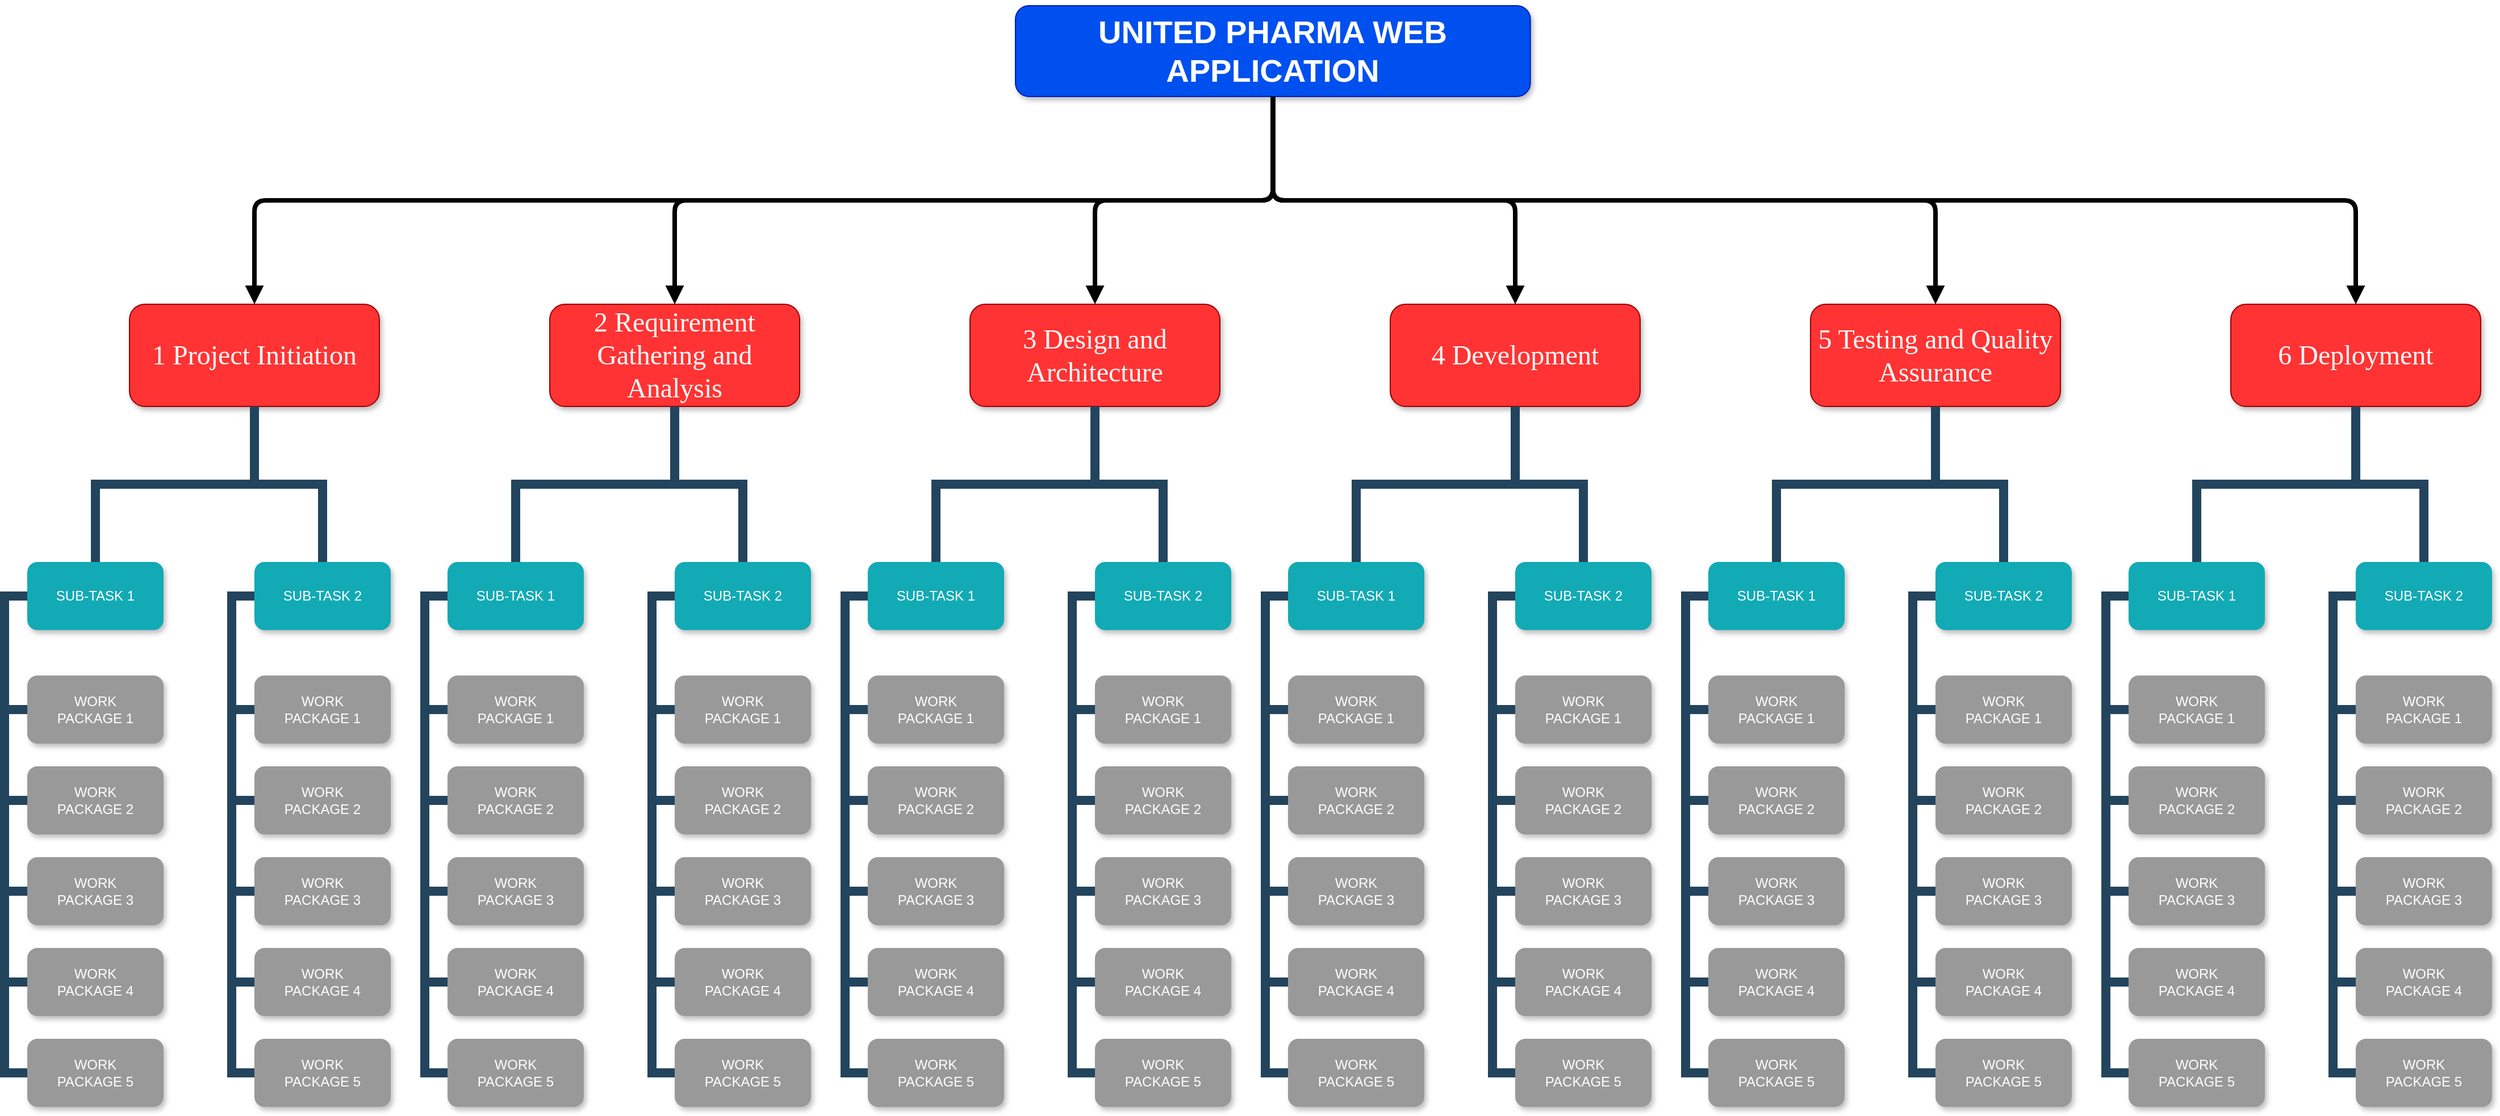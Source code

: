 <mxfile version="21.6.5" type="github">
  <diagram name="Page-1" id="A3ZwRgTipRTVaRwJ3TqT">
    <mxGraphModel dx="6704" dy="1912" grid="1" gridSize="10" guides="1" tooltips="1" connect="1" arrows="1" fold="1" page="1" pageScale="1" pageWidth="2336" pageHeight="1654" background="#ffffff" math="0" shadow="0">
      <root>
        <mxCell id="0" />
        <mxCell id="1" parent="0" />
        <mxCell id="yPEbqdjur7bi0oB6oJt5-6" value="UNITED PHARMA WEB APPLICATION" style="whiteSpace=wrap;rounded=1;shadow=1;fillColor=#0050ef;strokeColor=#001DBC;fontColor=#ffffff;fontStyle=1;fontSize=28;" vertex="1" parent="1">
          <mxGeometry x="-1350" y="10" width="453.33" height="80" as="geometry" />
        </mxCell>
        <mxCell id="yPEbqdjur7bi0oB6oJt5-7" value="1 Project Initiation" style="whiteSpace=wrap;rounded=1;shadow=1;fontStyle=0;fontSize=24;fillColor=#FF3333;strokeColor=#990000;fontColor=#FFFFFF;fontFamily=Verdana;" vertex="1" parent="1">
          <mxGeometry x="-2130" y="273.0" width="220" height="90" as="geometry" />
        </mxCell>
        <mxCell id="yPEbqdjur7bi0oB6oJt5-8" value="2 Requirement Gathering and Analysis" style="whiteSpace=wrap;rounded=1;shadow=1;fontStyle=0;fontSize=24;fillColor=#FF3333;strokeColor=#990000;fontColor=#FFFFFF;fontFamily=Verdana;" vertex="1" parent="1">
          <mxGeometry x="-1760" y="273.0" width="220" height="90" as="geometry" />
        </mxCell>
        <mxCell id="yPEbqdjur7bi0oB6oJt5-9" value="6 Deployment" style="whiteSpace=wrap;rounded=1;shadow=1;fontStyle=0;fontSize=24;fillColor=#FF3333;strokeColor=#990000;fontColor=#FFFFFF;fontFamily=Verdana;" vertex="1" parent="1">
          <mxGeometry x="-280" y="273.0" width="220" height="90" as="geometry" />
        </mxCell>
        <mxCell id="yPEbqdjur7bi0oB6oJt5-10" value="3 Design and Architecture" style="whiteSpace=wrap;rounded=1;shadow=1;fontStyle=0;fontSize=24;fillColor=#FF3333;strokeColor=#990000;fontColor=#FFFFFF;fontFamily=Verdana;" vertex="1" parent="1">
          <mxGeometry x="-1390" y="273.0" width="220" height="90" as="geometry" />
        </mxCell>
        <mxCell id="yPEbqdjur7bi0oB6oJt5-11" value="4 Development" style="whiteSpace=wrap;rounded=1;shadow=1;fontStyle=0;fontSize=24;fillColor=#FF3333;strokeColor=#990000;fontColor=#FFFFFF;fontFamily=Verdana;" vertex="1" parent="1">
          <mxGeometry x="-1020" y="273.0" width="220" height="90" as="geometry" />
        </mxCell>
        <mxCell id="yPEbqdjur7bi0oB6oJt5-12" value="5 Testing and Quality Assurance" style="whiteSpace=wrap;rounded=1;shadow=1;fontStyle=0;fontSize=24;fillColor=#FF3333;strokeColor=#990000;fontColor=#FFFFFF;fontFamily=Verdana;" vertex="1" parent="1">
          <mxGeometry x="-650" y="273.0" width="220" height="90" as="geometry" />
        </mxCell>
        <mxCell id="yPEbqdjur7bi0oB6oJt5-13" value="SUB-TASK 1" style="whiteSpace=wrap;rounded=1;fillColor=#12AAB5;strokeColor=none;shadow=1;fontColor=#FFFFFF;" vertex="1" parent="1">
          <mxGeometry x="-2220" y="500.0" width="120" height="60" as="geometry" />
        </mxCell>
        <mxCell id="yPEbqdjur7bi0oB6oJt5-14" value="SUB-TASK 2" style="whiteSpace=wrap;rounded=1;fillColor=#12AAB5;strokeColor=none;shadow=1;fontColor=#FFFFFF;" vertex="1" parent="1">
          <mxGeometry x="-2020" y="500.0" width="120" height="60" as="geometry" />
        </mxCell>
        <mxCell id="yPEbqdjur7bi0oB6oJt5-15" value="WORK&#xa;PACKAGE 1" style="whiteSpace=wrap;rounded=1;fillColor=#999999;strokeColor=none;shadow=1;fontColor=#FFFFFF;fontStyle=0" vertex="1" parent="1">
          <mxGeometry x="-2220" y="600" width="120" height="60" as="geometry" />
        </mxCell>
        <mxCell id="yPEbqdjur7bi0oB6oJt5-16" value="WORK&#xa;PACKAGE 2" style="whiteSpace=wrap;rounded=1;fillColor=#999999;strokeColor=none;shadow=1;fontColor=#FFFFFF;fontStyle=0" vertex="1" parent="1">
          <mxGeometry x="-2220" y="680" width="120" height="60" as="geometry" />
        </mxCell>
        <mxCell id="yPEbqdjur7bi0oB6oJt5-17" value="WORK&#xa;PACKAGE 3" style="whiteSpace=wrap;rounded=1;fillColor=#999999;strokeColor=none;shadow=1;fontColor=#FFFFFF;fontStyle=0" vertex="1" parent="1">
          <mxGeometry x="-2220" y="760" width="120" height="60" as="geometry" />
        </mxCell>
        <mxCell id="yPEbqdjur7bi0oB6oJt5-18" value="WORK&#xa;PACKAGE 4" style="whiteSpace=wrap;rounded=1;fillColor=#999999;strokeColor=none;shadow=1;fontColor=#FFFFFF;fontStyle=0" vertex="1" parent="1">
          <mxGeometry x="-2220" y="840" width="120" height="60" as="geometry" />
        </mxCell>
        <mxCell id="yPEbqdjur7bi0oB6oJt5-19" value="WORK&#xa;PACKAGE 5" style="whiteSpace=wrap;rounded=1;fillColor=#999999;strokeColor=none;shadow=1;fontColor=#FFFFFF;fontStyle=0" vertex="1" parent="1">
          <mxGeometry x="-2220.0" y="920" width="120" height="60" as="geometry" />
        </mxCell>
        <mxCell id="yPEbqdjur7bi0oB6oJt5-20" value="WORK&#xa;PACKAGE 1" style="whiteSpace=wrap;rounded=1;fillColor=#999999;strokeColor=none;shadow=1;fontColor=#FFFFFF;fontStyle=0" vertex="1" parent="1">
          <mxGeometry x="-2020.0" y="600" width="120" height="60" as="geometry" />
        </mxCell>
        <mxCell id="yPEbqdjur7bi0oB6oJt5-21" value="WORK&#xa;PACKAGE 2" style="whiteSpace=wrap;rounded=1;fillColor=#999999;strokeColor=none;shadow=1;fontColor=#FFFFFF;fontStyle=0" vertex="1" parent="1">
          <mxGeometry x="-2020" y="680" width="120" height="60" as="geometry" />
        </mxCell>
        <mxCell id="yPEbqdjur7bi0oB6oJt5-22" value="WORK&#xa;PACKAGE 3" style="whiteSpace=wrap;rounded=1;fillColor=#999999;strokeColor=none;shadow=1;fontColor=#FFFFFF;fontStyle=0" vertex="1" parent="1">
          <mxGeometry x="-2020" y="760" width="120" height="60" as="geometry" />
        </mxCell>
        <mxCell id="yPEbqdjur7bi0oB6oJt5-23" value="WORK&#xa;PACKAGE 4" style="whiteSpace=wrap;rounded=1;fillColor=#999999;strokeColor=none;shadow=1;fontColor=#FFFFFF;fontStyle=0" vertex="1" parent="1">
          <mxGeometry x="-2020" y="840" width="120" height="60" as="geometry" />
        </mxCell>
        <mxCell id="yPEbqdjur7bi0oB6oJt5-24" value="WORK&#xa;PACKAGE 5" style="whiteSpace=wrap;rounded=1;fillColor=#999999;strokeColor=none;shadow=1;fontColor=#FFFFFF;fontStyle=0" vertex="1" parent="1">
          <mxGeometry x="-2020" y="920" width="120" height="60" as="geometry" />
        </mxCell>
        <mxCell id="yPEbqdjur7bi0oB6oJt5-25" value="SUB-TASK 1" style="whiteSpace=wrap;rounded=1;fillColor=#12AAB5;strokeColor=none;shadow=1;fontColor=#FFFFFF;" vertex="1" parent="1">
          <mxGeometry x="-1850.0" y="500.0" width="120" height="60" as="geometry" />
        </mxCell>
        <mxCell id="yPEbqdjur7bi0oB6oJt5-26" value="SUB-TASK 2" style="whiteSpace=wrap;rounded=1;fillColor=#12AAB5;strokeColor=none;shadow=1;fontColor=#FFFFFF;" vertex="1" parent="1">
          <mxGeometry x="-1650.0" y="500.0" width="120" height="60" as="geometry" />
        </mxCell>
        <mxCell id="yPEbqdjur7bi0oB6oJt5-27" value="WORK&#xa;PACKAGE 1" style="whiteSpace=wrap;rounded=1;fillColor=#999999;strokeColor=none;shadow=1;fontColor=#FFFFFF;fontStyle=0" vertex="1" parent="1">
          <mxGeometry x="-1850.0" y="600" width="120" height="60" as="geometry" />
        </mxCell>
        <mxCell id="yPEbqdjur7bi0oB6oJt5-28" value="WORK&#xa;PACKAGE 2" style="whiteSpace=wrap;rounded=1;fillColor=#999999;strokeColor=none;shadow=1;fontColor=#FFFFFF;fontStyle=0" vertex="1" parent="1">
          <mxGeometry x="-1850" y="680" width="120" height="60" as="geometry" />
        </mxCell>
        <mxCell id="yPEbqdjur7bi0oB6oJt5-29" value="WORK&#xa;PACKAGE 3" style="whiteSpace=wrap;rounded=1;fillColor=#999999;strokeColor=none;shadow=1;fontColor=#FFFFFF;fontStyle=0" vertex="1" parent="1">
          <mxGeometry x="-1850.0" y="760" width="120" height="60" as="geometry" />
        </mxCell>
        <mxCell id="yPEbqdjur7bi0oB6oJt5-30" value="WORK&#xa;PACKAGE 4" style="whiteSpace=wrap;rounded=1;fillColor=#999999;strokeColor=none;shadow=1;fontColor=#FFFFFF;fontStyle=0" vertex="1" parent="1">
          <mxGeometry x="-1850" y="840" width="120" height="60" as="geometry" />
        </mxCell>
        <mxCell id="yPEbqdjur7bi0oB6oJt5-31" value="WORK&#xa;PACKAGE 5" style="whiteSpace=wrap;rounded=1;fillColor=#999999;strokeColor=none;shadow=1;fontColor=#FFFFFF;fontStyle=0" vertex="1" parent="1">
          <mxGeometry x="-1850" y="920" width="120" height="60" as="geometry" />
        </mxCell>
        <mxCell id="yPEbqdjur7bi0oB6oJt5-32" value="WORK&#xa;PACKAGE 1" style="whiteSpace=wrap;rounded=1;fillColor=#999999;strokeColor=none;shadow=1;fontColor=#FFFFFF;fontStyle=0" vertex="1" parent="1">
          <mxGeometry x="-1650.0" y="600" width="120" height="60" as="geometry" />
        </mxCell>
        <mxCell id="yPEbqdjur7bi0oB6oJt5-33" value="WORK&#xa;PACKAGE 2" style="whiteSpace=wrap;rounded=1;fillColor=#999999;strokeColor=none;shadow=1;fontColor=#FFFFFF;fontStyle=0" vertex="1" parent="1">
          <mxGeometry x="-1650.0" y="680" width="120" height="60" as="geometry" />
        </mxCell>
        <mxCell id="yPEbqdjur7bi0oB6oJt5-34" value="WORK&#xa;PACKAGE 3" style="whiteSpace=wrap;rounded=1;fillColor=#999999;strokeColor=none;shadow=1;fontColor=#FFFFFF;fontStyle=0" vertex="1" parent="1">
          <mxGeometry x="-1650.0" y="760" width="120" height="60" as="geometry" />
        </mxCell>
        <mxCell id="yPEbqdjur7bi0oB6oJt5-35" value="WORK&#xa;PACKAGE 4" style="whiteSpace=wrap;rounded=1;fillColor=#999999;strokeColor=none;shadow=1;fontColor=#FFFFFF;fontStyle=0" vertex="1" parent="1">
          <mxGeometry x="-1650.0" y="840" width="120" height="60" as="geometry" />
        </mxCell>
        <mxCell id="yPEbqdjur7bi0oB6oJt5-36" value="WORK&#xa;PACKAGE 5" style="whiteSpace=wrap;rounded=1;fillColor=#999999;strokeColor=none;shadow=1;fontColor=#FFFFFF;fontStyle=0" vertex="1" parent="1">
          <mxGeometry x="-1650.0" y="920" width="120" height="60" as="geometry" />
        </mxCell>
        <mxCell id="yPEbqdjur7bi0oB6oJt5-37" value="" style="edgeStyle=elbowEdgeStyle;elbow=vertical;rounded=0;fontColor=#000000;endArrow=none;endFill=0;strokeWidth=8;strokeColor=#23445D;" edge="1" parent="1" source="yPEbqdjur7bi0oB6oJt5-7" target="yPEbqdjur7bi0oB6oJt5-13">
          <mxGeometry width="100" height="100" relative="1" as="geometry">
            <mxPoint x="-2270" y="490" as="sourcePoint" />
            <mxPoint x="-2170" y="390" as="targetPoint" />
          </mxGeometry>
        </mxCell>
        <mxCell id="yPEbqdjur7bi0oB6oJt5-38" value="" style="edgeStyle=elbowEdgeStyle;elbow=vertical;rounded=0;fontColor=#000000;endArrow=none;endFill=0;strokeWidth=8;strokeColor=#23445D;" edge="1" parent="1" source="yPEbqdjur7bi0oB6oJt5-7" target="yPEbqdjur7bi0oB6oJt5-14">
          <mxGeometry width="100" height="100" relative="1" as="geometry">
            <mxPoint x="-1930" y="490" as="sourcePoint" />
            <mxPoint x="-1830" y="390" as="targetPoint" />
          </mxGeometry>
        </mxCell>
        <mxCell id="yPEbqdjur7bi0oB6oJt5-39" value="" style="edgeStyle=elbowEdgeStyle;elbow=horizontal;rounded=0;fontColor=#000000;endArrow=none;endFill=0;strokeWidth=8;strokeColor=#23445D;" edge="1" parent="1" source="yPEbqdjur7bi0oB6oJt5-13" target="yPEbqdjur7bi0oB6oJt5-15">
          <mxGeometry width="100" height="100" relative="1" as="geometry">
            <mxPoint x="-2280" y="680" as="sourcePoint" />
            <mxPoint x="-2180" y="580" as="targetPoint" />
            <Array as="points">
              <mxPoint x="-2240" y="580" />
            </Array>
          </mxGeometry>
        </mxCell>
        <mxCell id="yPEbqdjur7bi0oB6oJt5-40" value="" style="edgeStyle=elbowEdgeStyle;elbow=horizontal;rounded=0;fontColor=#000000;endArrow=none;endFill=0;strokeWidth=8;strokeColor=#23445D;" edge="1" parent="1" source="yPEbqdjur7bi0oB6oJt5-13" target="yPEbqdjur7bi0oB6oJt5-16">
          <mxGeometry width="100" height="100" relative="1" as="geometry">
            <mxPoint x="-2210" y="540" as="sourcePoint" />
            <mxPoint x="-2210" y="640" as="targetPoint" />
            <Array as="points">
              <mxPoint x="-2240" y="600" />
            </Array>
          </mxGeometry>
        </mxCell>
        <mxCell id="yPEbqdjur7bi0oB6oJt5-41" value="" style="edgeStyle=elbowEdgeStyle;elbow=horizontal;rounded=0;fontColor=#000000;endArrow=none;endFill=0;strokeWidth=8;strokeColor=#23445D;" edge="1" parent="1" source="yPEbqdjur7bi0oB6oJt5-13" target="yPEbqdjur7bi0oB6oJt5-19">
          <mxGeometry width="100" height="100" relative="1" as="geometry">
            <mxPoint x="-2210" y="540" as="sourcePoint" />
            <mxPoint x="-2210" y="640" as="targetPoint" />
            <Array as="points">
              <mxPoint x="-2240" y="740" />
            </Array>
          </mxGeometry>
        </mxCell>
        <mxCell id="yPEbqdjur7bi0oB6oJt5-42" value="" style="edgeStyle=elbowEdgeStyle;elbow=horizontal;rounded=0;fontColor=#000000;endArrow=none;endFill=0;strokeWidth=8;strokeColor=#23445D;" edge="1" parent="1" source="yPEbqdjur7bi0oB6oJt5-13" target="yPEbqdjur7bi0oB6oJt5-18">
          <mxGeometry width="100" height="100" relative="1" as="geometry">
            <mxPoint x="-2190" y="560" as="sourcePoint" />
            <mxPoint x="-2190" y="660" as="targetPoint" />
            <Array as="points">
              <mxPoint x="-2240" y="610" />
            </Array>
          </mxGeometry>
        </mxCell>
        <mxCell id="yPEbqdjur7bi0oB6oJt5-43" value="" style="edgeStyle=elbowEdgeStyle;elbow=horizontal;rounded=0;fontColor=#000000;endArrow=none;endFill=0;strokeWidth=8;strokeColor=#23445D;" edge="1" parent="1" source="yPEbqdjur7bi0oB6oJt5-13" target="yPEbqdjur7bi0oB6oJt5-17">
          <mxGeometry width="100" height="100" relative="1" as="geometry">
            <mxPoint x="-2180" y="570" as="sourcePoint" />
            <mxPoint x="-2180" y="670" as="targetPoint" />
            <Array as="points">
              <mxPoint x="-2240" y="630" />
            </Array>
          </mxGeometry>
        </mxCell>
        <mxCell id="yPEbqdjur7bi0oB6oJt5-44" value="" style="edgeStyle=elbowEdgeStyle;elbow=horizontal;rounded=0;fontColor=#000000;endArrow=none;endFill=0;strokeWidth=8;strokeColor=#23445D;" edge="1" parent="1" target="yPEbqdjur7bi0oB6oJt5-20">
          <mxGeometry width="100" height="100" relative="1" as="geometry">
            <mxPoint x="-2030" y="530.0" as="sourcePoint" />
            <mxPoint x="-2030" y="630.0" as="targetPoint" />
            <Array as="points">
              <mxPoint x="-2040" y="580" />
            </Array>
          </mxGeometry>
        </mxCell>
        <mxCell id="yPEbqdjur7bi0oB6oJt5-45" value="" style="edgeStyle=elbowEdgeStyle;elbow=horizontal;rounded=0;fontColor=#000000;endArrow=none;endFill=0;strokeWidth=8;strokeColor=#23445D;" edge="1" parent="1" source="yPEbqdjur7bi0oB6oJt5-14" target="yPEbqdjur7bi0oB6oJt5-21">
          <mxGeometry width="100" height="100" relative="1" as="geometry">
            <mxPoint x="-2030" y="530.0" as="sourcePoint" />
            <mxPoint x="-2030" y="710.0" as="targetPoint" />
            <Array as="points">
              <mxPoint x="-2040" y="620" />
            </Array>
          </mxGeometry>
        </mxCell>
        <mxCell id="yPEbqdjur7bi0oB6oJt5-46" value="" style="edgeStyle=elbowEdgeStyle;elbow=horizontal;rounded=0;fontColor=#000000;endArrow=none;endFill=0;strokeWidth=8;strokeColor=#23445D;" edge="1" parent="1" source="yPEbqdjur7bi0oB6oJt5-14" target="yPEbqdjur7bi0oB6oJt5-24">
          <mxGeometry width="100" height="100" relative="1" as="geometry">
            <mxPoint x="-2030" y="530.0" as="sourcePoint" />
            <mxPoint x="-2030.0" y="950.0" as="targetPoint" />
            <Array as="points">
              <mxPoint x="-2040" y="740" />
            </Array>
          </mxGeometry>
        </mxCell>
        <mxCell id="yPEbqdjur7bi0oB6oJt5-47" value="" style="edgeStyle=elbowEdgeStyle;elbow=horizontal;rounded=0;fontColor=#000000;endArrow=none;endFill=0;strokeWidth=8;strokeColor=#23445D;" edge="1" parent="1" source="yPEbqdjur7bi0oB6oJt5-14" target="yPEbqdjur7bi0oB6oJt5-23">
          <mxGeometry width="100" height="100" relative="1" as="geometry">
            <mxPoint x="-2030" y="530.0" as="sourcePoint" />
            <mxPoint x="-2030" y="870.0" as="targetPoint" />
            <Array as="points">
              <mxPoint x="-2040" y="700" />
            </Array>
          </mxGeometry>
        </mxCell>
        <mxCell id="yPEbqdjur7bi0oB6oJt5-48" value="" style="edgeStyle=elbowEdgeStyle;elbow=horizontal;rounded=0;fontColor=#000000;endArrow=none;endFill=0;strokeWidth=8;strokeColor=#23445D;" edge="1" parent="1" source="yPEbqdjur7bi0oB6oJt5-14" target="yPEbqdjur7bi0oB6oJt5-22">
          <mxGeometry width="100" height="100" relative="1" as="geometry">
            <mxPoint x="-2030" y="530.0" as="sourcePoint" />
            <mxPoint x="-2030" y="790.0" as="targetPoint" />
            <Array as="points">
              <mxPoint x="-2040" y="660" />
            </Array>
          </mxGeometry>
        </mxCell>
        <mxCell id="yPEbqdjur7bi0oB6oJt5-49" value="" style="edgeStyle=elbowEdgeStyle;elbow=vertical;rounded=0;fontColor=#000000;endArrow=none;endFill=0;strokeWidth=8;strokeColor=#23445D;" edge="1" parent="1" source="yPEbqdjur7bi0oB6oJt5-8" target="yPEbqdjur7bi0oB6oJt5-25">
          <mxGeometry width="100" height="100" relative="1" as="geometry">
            <mxPoint x="-2050" y="440.0" as="sourcePoint" />
            <mxPoint x="-2150" y="510" as="targetPoint" />
          </mxGeometry>
        </mxCell>
        <mxCell id="yPEbqdjur7bi0oB6oJt5-50" value="" style="edgeStyle=elbowEdgeStyle;elbow=vertical;rounded=0;fontColor=#000000;endArrow=none;endFill=0;strokeWidth=8;strokeColor=#23445D;" edge="1" parent="1" source="yPEbqdjur7bi0oB6oJt5-8" target="yPEbqdjur7bi0oB6oJt5-26">
          <mxGeometry width="100" height="100" relative="1" as="geometry">
            <mxPoint x="-2050" y="440.0" as="sourcePoint" />
            <mxPoint x="-1950" y="510" as="targetPoint" />
          </mxGeometry>
        </mxCell>
        <mxCell id="yPEbqdjur7bi0oB6oJt5-51" value="" style="edgeStyle=elbowEdgeStyle;elbow=horizontal;rounded=0;fontColor=#000000;endArrow=none;endFill=0;strokeWidth=8;strokeColor=#23445D;" edge="1" parent="1" source="yPEbqdjur7bi0oB6oJt5-25" target="yPEbqdjur7bi0oB6oJt5-27">
          <mxGeometry width="100" height="100" relative="1" as="geometry">
            <mxPoint x="-1870" y="530.0" as="sourcePoint" />
            <mxPoint x="-1860.0" y="630" as="targetPoint" />
            <Array as="points">
              <mxPoint x="-1870" y="580" />
            </Array>
          </mxGeometry>
        </mxCell>
        <mxCell id="yPEbqdjur7bi0oB6oJt5-52" value="" style="edgeStyle=elbowEdgeStyle;elbow=horizontal;rounded=0;fontColor=#000000;endArrow=none;endFill=0;strokeWidth=8;strokeColor=#23445D;" edge="1" parent="1" source="yPEbqdjur7bi0oB6oJt5-25" target="yPEbqdjur7bi0oB6oJt5-28">
          <mxGeometry width="100" height="100" relative="1" as="geometry">
            <mxPoint x="-1860" y="530" as="sourcePoint" />
            <mxPoint x="-1860.0" y="710" as="targetPoint" />
            <Array as="points">
              <mxPoint x="-1870" y="620" />
            </Array>
          </mxGeometry>
        </mxCell>
        <mxCell id="yPEbqdjur7bi0oB6oJt5-53" value="" style="edgeStyle=elbowEdgeStyle;elbow=horizontal;rounded=0;fontColor=#000000;endArrow=none;endFill=0;strokeWidth=8;strokeColor=#23445D;" edge="1" parent="1" source="yPEbqdjur7bi0oB6oJt5-25" target="yPEbqdjur7bi0oB6oJt5-31">
          <mxGeometry width="100" height="100" relative="1" as="geometry">
            <mxPoint x="-1860" y="530" as="sourcePoint" />
            <mxPoint x="-1860" y="950" as="targetPoint" />
            <Array as="points">
              <mxPoint x="-1870" y="750" />
            </Array>
          </mxGeometry>
        </mxCell>
        <mxCell id="yPEbqdjur7bi0oB6oJt5-54" value="" style="edgeStyle=elbowEdgeStyle;elbow=horizontal;rounded=0;fontColor=#000000;endArrow=none;endFill=0;strokeWidth=8;strokeColor=#23445D;" edge="1" parent="1" source="yPEbqdjur7bi0oB6oJt5-25" target="yPEbqdjur7bi0oB6oJt5-30">
          <mxGeometry width="100" height="100" relative="1" as="geometry">
            <mxPoint x="-1860" y="530" as="sourcePoint" />
            <mxPoint x="-1860" y="870" as="targetPoint" />
            <Array as="points">
              <mxPoint x="-1870" y="700" />
            </Array>
          </mxGeometry>
        </mxCell>
        <mxCell id="yPEbqdjur7bi0oB6oJt5-55" value="" style="edgeStyle=elbowEdgeStyle;elbow=horizontal;rounded=0;fontColor=#000000;endArrow=none;endFill=0;strokeWidth=8;strokeColor=#23445D;" edge="1" parent="1" source="yPEbqdjur7bi0oB6oJt5-25" target="yPEbqdjur7bi0oB6oJt5-29">
          <mxGeometry width="100" height="100" relative="1" as="geometry">
            <mxPoint x="-1860" y="530" as="sourcePoint" />
            <mxPoint x="-1860.0" y="790" as="targetPoint" />
            <Array as="points">
              <mxPoint x="-1870" y="670" />
            </Array>
          </mxGeometry>
        </mxCell>
        <mxCell id="yPEbqdjur7bi0oB6oJt5-56" value="" style="edgeStyle=elbowEdgeStyle;elbow=horizontal;rounded=0;fontColor=#000000;endArrow=none;endFill=0;strokeWidth=8;strokeColor=#23445D;" edge="1" parent="1" source="yPEbqdjur7bi0oB6oJt5-26" target="yPEbqdjur7bi0oB6oJt5-32">
          <mxGeometry width="100" height="100" relative="1" as="geometry">
            <mxPoint x="-1680" y="530.0" as="sourcePoint" />
            <mxPoint x="-1670.0" y="630" as="targetPoint" />
            <Array as="points">
              <mxPoint x="-1670" y="580" />
            </Array>
          </mxGeometry>
        </mxCell>
        <mxCell id="yPEbqdjur7bi0oB6oJt5-57" value="" style="edgeStyle=elbowEdgeStyle;elbow=horizontal;rounded=0;fontColor=#000000;endArrow=none;endFill=0;strokeWidth=8;strokeColor=#23445D;" edge="1" parent="1" source="yPEbqdjur7bi0oB6oJt5-26" target="yPEbqdjur7bi0oB6oJt5-33">
          <mxGeometry width="100" height="100" relative="1" as="geometry">
            <mxPoint x="-1670" y="530" as="sourcePoint" />
            <mxPoint x="-1670.0" y="710" as="targetPoint" />
            <Array as="points">
              <mxPoint x="-1670" y="620" />
            </Array>
          </mxGeometry>
        </mxCell>
        <mxCell id="yPEbqdjur7bi0oB6oJt5-58" value="" style="edgeStyle=elbowEdgeStyle;elbow=horizontal;rounded=0;fontColor=#000000;endArrow=none;endFill=0;strokeWidth=8;strokeColor=#23445D;" edge="1" parent="1" source="yPEbqdjur7bi0oB6oJt5-26" target="yPEbqdjur7bi0oB6oJt5-36">
          <mxGeometry width="100" height="100" relative="1" as="geometry">
            <mxPoint x="-1670" y="530" as="sourcePoint" />
            <mxPoint x="-1670" y="950" as="targetPoint" />
            <Array as="points">
              <mxPoint x="-1670" y="740" />
            </Array>
          </mxGeometry>
        </mxCell>
        <mxCell id="yPEbqdjur7bi0oB6oJt5-59" value="" style="edgeStyle=elbowEdgeStyle;elbow=horizontal;rounded=0;fontColor=#000000;endArrow=none;endFill=0;strokeWidth=8;strokeColor=#23445D;" edge="1" parent="1" source="yPEbqdjur7bi0oB6oJt5-26" target="yPEbqdjur7bi0oB6oJt5-35">
          <mxGeometry width="100" height="100" relative="1" as="geometry">
            <mxPoint x="-1670" y="530" as="sourcePoint" />
            <mxPoint x="-1670" y="870" as="targetPoint" />
            <Array as="points">
              <mxPoint x="-1670" y="700" />
            </Array>
          </mxGeometry>
        </mxCell>
        <mxCell id="yPEbqdjur7bi0oB6oJt5-60" value="" style="edgeStyle=elbowEdgeStyle;elbow=horizontal;rounded=0;fontColor=#000000;endArrow=none;endFill=0;strokeWidth=8;strokeColor=#23445D;" edge="1" parent="1" source="yPEbqdjur7bi0oB6oJt5-26" target="yPEbqdjur7bi0oB6oJt5-34">
          <mxGeometry width="100" height="100" relative="1" as="geometry">
            <mxPoint x="-1670" y="530" as="sourcePoint" />
            <mxPoint x="-1670.0" y="790" as="targetPoint" />
            <Array as="points">
              <mxPoint x="-1670" y="670" />
            </Array>
          </mxGeometry>
        </mxCell>
        <mxCell id="yPEbqdjur7bi0oB6oJt5-61" value="SUB-TASK 1" style="whiteSpace=wrap;rounded=1;fillColor=#12AAB5;strokeColor=none;shadow=1;fontColor=#FFFFFF;" vertex="1" parent="1">
          <mxGeometry x="-1480.0" y="500.0" width="120" height="60" as="geometry" />
        </mxCell>
        <mxCell id="yPEbqdjur7bi0oB6oJt5-62" value="SUB-TASK 2" style="whiteSpace=wrap;rounded=1;fillColor=#12AAB5;strokeColor=none;shadow=1;fontColor=#FFFFFF;" vertex="1" parent="1">
          <mxGeometry x="-1280.0" y="500.0" width="120" height="60" as="geometry" />
        </mxCell>
        <mxCell id="yPEbqdjur7bi0oB6oJt5-63" value="WORK&#xa;PACKAGE 1" style="whiteSpace=wrap;rounded=1;fillColor=#999999;strokeColor=none;shadow=1;fontColor=#FFFFFF;fontStyle=0" vertex="1" parent="1">
          <mxGeometry x="-1480.0" y="600" width="120" height="60" as="geometry" />
        </mxCell>
        <mxCell id="yPEbqdjur7bi0oB6oJt5-64" value="WORK&#xa;PACKAGE 2" style="whiteSpace=wrap;rounded=1;fillColor=#999999;strokeColor=none;shadow=1;fontColor=#FFFFFF;fontStyle=0" vertex="1" parent="1">
          <mxGeometry x="-1480" y="680" width="120" height="60" as="geometry" />
        </mxCell>
        <mxCell id="yPEbqdjur7bi0oB6oJt5-65" value="WORK&#xa;PACKAGE 3" style="whiteSpace=wrap;rounded=1;fillColor=#999999;strokeColor=none;shadow=1;fontColor=#FFFFFF;fontStyle=0" vertex="1" parent="1">
          <mxGeometry x="-1480.0" y="760" width="120" height="60" as="geometry" />
        </mxCell>
        <mxCell id="yPEbqdjur7bi0oB6oJt5-66" value="WORK&#xa;PACKAGE 4" style="whiteSpace=wrap;rounded=1;fillColor=#999999;strokeColor=none;shadow=1;fontColor=#FFFFFF;fontStyle=0" vertex="1" parent="1">
          <mxGeometry x="-1480" y="840" width="120" height="60" as="geometry" />
        </mxCell>
        <mxCell id="yPEbqdjur7bi0oB6oJt5-67" value="WORK&#xa;PACKAGE 5" style="whiteSpace=wrap;rounded=1;fillColor=#999999;strokeColor=none;shadow=1;fontColor=#FFFFFF;fontStyle=0" vertex="1" parent="1">
          <mxGeometry x="-1480" y="920" width="120" height="60" as="geometry" />
        </mxCell>
        <mxCell id="yPEbqdjur7bi0oB6oJt5-68" value="WORK&#xa;PACKAGE 1" style="whiteSpace=wrap;rounded=1;fillColor=#999999;strokeColor=none;shadow=1;fontColor=#FFFFFF;fontStyle=0" vertex="1" parent="1">
          <mxGeometry x="-1280.0" y="600" width="120" height="60" as="geometry" />
        </mxCell>
        <mxCell id="yPEbqdjur7bi0oB6oJt5-69" value="WORK&#xa;PACKAGE 2" style="whiteSpace=wrap;rounded=1;fillColor=#999999;strokeColor=none;shadow=1;fontColor=#FFFFFF;fontStyle=0" vertex="1" parent="1">
          <mxGeometry x="-1280.0" y="680" width="120" height="60" as="geometry" />
        </mxCell>
        <mxCell id="yPEbqdjur7bi0oB6oJt5-70" value="WORK&#xa;PACKAGE 3" style="whiteSpace=wrap;rounded=1;fillColor=#999999;strokeColor=none;shadow=1;fontColor=#FFFFFF;fontStyle=0" vertex="1" parent="1">
          <mxGeometry x="-1280.0" y="760" width="120" height="60" as="geometry" />
        </mxCell>
        <mxCell id="yPEbqdjur7bi0oB6oJt5-71" value="WORK&#xa;PACKAGE 4" style="whiteSpace=wrap;rounded=1;fillColor=#999999;strokeColor=none;shadow=1;fontColor=#FFFFFF;fontStyle=0" vertex="1" parent="1">
          <mxGeometry x="-1280.0" y="840" width="120" height="60" as="geometry" />
        </mxCell>
        <mxCell id="yPEbqdjur7bi0oB6oJt5-72" value="WORK&#xa;PACKAGE 5" style="whiteSpace=wrap;rounded=1;fillColor=#999999;strokeColor=none;shadow=1;fontColor=#FFFFFF;fontStyle=0" vertex="1" parent="1">
          <mxGeometry x="-1280.0" y="920" width="120" height="60" as="geometry" />
        </mxCell>
        <mxCell id="yPEbqdjur7bi0oB6oJt5-73" value="" style="edgeStyle=elbowEdgeStyle;elbow=horizontal;rounded=0;fontColor=#000000;endArrow=none;endFill=0;strokeWidth=8;strokeColor=#23445D;" edge="1" parent="1" source="yPEbqdjur7bi0oB6oJt5-61" target="yPEbqdjur7bi0oB6oJt5-63">
          <mxGeometry width="100" height="100" relative="1" as="geometry">
            <mxPoint x="-1500" y="530.0" as="sourcePoint" />
            <mxPoint x="-1490.0" y="630" as="targetPoint" />
            <Array as="points">
              <mxPoint x="-1500" y="580" />
            </Array>
          </mxGeometry>
        </mxCell>
        <mxCell id="yPEbqdjur7bi0oB6oJt5-74" value="" style="edgeStyle=elbowEdgeStyle;elbow=horizontal;rounded=0;fontColor=#000000;endArrow=none;endFill=0;strokeWidth=8;strokeColor=#23445D;" edge="1" parent="1" source="yPEbqdjur7bi0oB6oJt5-61" target="yPEbqdjur7bi0oB6oJt5-64">
          <mxGeometry width="100" height="100" relative="1" as="geometry">
            <mxPoint x="-1490" y="530" as="sourcePoint" />
            <mxPoint x="-1490.0" y="710" as="targetPoint" />
            <Array as="points">
              <mxPoint x="-1500" y="620" />
            </Array>
          </mxGeometry>
        </mxCell>
        <mxCell id="yPEbqdjur7bi0oB6oJt5-75" value="" style="edgeStyle=elbowEdgeStyle;elbow=horizontal;rounded=0;fontColor=#000000;endArrow=none;endFill=0;strokeWidth=8;strokeColor=#23445D;" edge="1" parent="1" source="yPEbqdjur7bi0oB6oJt5-61" target="yPEbqdjur7bi0oB6oJt5-67">
          <mxGeometry width="100" height="100" relative="1" as="geometry">
            <mxPoint x="-1490" y="530" as="sourcePoint" />
            <mxPoint x="-1490" y="950" as="targetPoint" />
            <Array as="points">
              <mxPoint x="-1500" y="750" />
            </Array>
          </mxGeometry>
        </mxCell>
        <mxCell id="yPEbqdjur7bi0oB6oJt5-76" value="" style="edgeStyle=elbowEdgeStyle;elbow=horizontal;rounded=0;fontColor=#000000;endArrow=none;endFill=0;strokeWidth=8;strokeColor=#23445D;" edge="1" parent="1" source="yPEbqdjur7bi0oB6oJt5-61" target="yPEbqdjur7bi0oB6oJt5-66">
          <mxGeometry width="100" height="100" relative="1" as="geometry">
            <mxPoint x="-1490" y="530" as="sourcePoint" />
            <mxPoint x="-1490" y="870" as="targetPoint" />
            <Array as="points">
              <mxPoint x="-1500" y="700" />
            </Array>
          </mxGeometry>
        </mxCell>
        <mxCell id="yPEbqdjur7bi0oB6oJt5-77" value="" style="edgeStyle=elbowEdgeStyle;elbow=horizontal;rounded=0;fontColor=#000000;endArrow=none;endFill=0;strokeWidth=8;strokeColor=#23445D;" edge="1" parent="1" source="yPEbqdjur7bi0oB6oJt5-61" target="yPEbqdjur7bi0oB6oJt5-65">
          <mxGeometry width="100" height="100" relative="1" as="geometry">
            <mxPoint x="-1490" y="530" as="sourcePoint" />
            <mxPoint x="-1490.0" y="790" as="targetPoint" />
            <Array as="points">
              <mxPoint x="-1500" y="670" />
            </Array>
          </mxGeometry>
        </mxCell>
        <mxCell id="yPEbqdjur7bi0oB6oJt5-78" value="" style="edgeStyle=elbowEdgeStyle;elbow=horizontal;rounded=0;fontColor=#000000;endArrow=none;endFill=0;strokeWidth=8;strokeColor=#23445D;" edge="1" parent="1" source="yPEbqdjur7bi0oB6oJt5-62" target="yPEbqdjur7bi0oB6oJt5-68">
          <mxGeometry width="100" height="100" relative="1" as="geometry">
            <mxPoint x="-1310" y="530.0" as="sourcePoint" />
            <mxPoint x="-1300.0" y="630" as="targetPoint" />
            <Array as="points">
              <mxPoint x="-1300" y="580" />
            </Array>
          </mxGeometry>
        </mxCell>
        <mxCell id="yPEbqdjur7bi0oB6oJt5-79" value="" style="edgeStyle=elbowEdgeStyle;elbow=horizontal;rounded=0;fontColor=#000000;endArrow=none;endFill=0;strokeWidth=8;strokeColor=#23445D;" edge="1" parent="1" source="yPEbqdjur7bi0oB6oJt5-62" target="yPEbqdjur7bi0oB6oJt5-69">
          <mxGeometry width="100" height="100" relative="1" as="geometry">
            <mxPoint x="-1300" y="530" as="sourcePoint" />
            <mxPoint x="-1300.0" y="710" as="targetPoint" />
            <Array as="points">
              <mxPoint x="-1300" y="620" />
            </Array>
          </mxGeometry>
        </mxCell>
        <mxCell id="yPEbqdjur7bi0oB6oJt5-80" value="" style="edgeStyle=elbowEdgeStyle;elbow=horizontal;rounded=0;fontColor=#000000;endArrow=none;endFill=0;strokeWidth=8;strokeColor=#23445D;" edge="1" parent="1" source="yPEbqdjur7bi0oB6oJt5-62" target="yPEbqdjur7bi0oB6oJt5-72">
          <mxGeometry width="100" height="100" relative="1" as="geometry">
            <mxPoint x="-1300" y="530" as="sourcePoint" />
            <mxPoint x="-1300" y="950" as="targetPoint" />
            <Array as="points">
              <mxPoint x="-1300" y="740" />
            </Array>
          </mxGeometry>
        </mxCell>
        <mxCell id="yPEbqdjur7bi0oB6oJt5-81" value="" style="edgeStyle=elbowEdgeStyle;elbow=horizontal;rounded=0;fontColor=#000000;endArrow=none;endFill=0;strokeWidth=8;strokeColor=#23445D;" edge="1" parent="1" source="yPEbqdjur7bi0oB6oJt5-62" target="yPEbqdjur7bi0oB6oJt5-71">
          <mxGeometry width="100" height="100" relative="1" as="geometry">
            <mxPoint x="-1300" y="530" as="sourcePoint" />
            <mxPoint x="-1300" y="870" as="targetPoint" />
            <Array as="points">
              <mxPoint x="-1300" y="700" />
            </Array>
          </mxGeometry>
        </mxCell>
        <mxCell id="yPEbqdjur7bi0oB6oJt5-82" value="" style="edgeStyle=elbowEdgeStyle;elbow=horizontal;rounded=0;fontColor=#000000;endArrow=none;endFill=0;strokeWidth=8;strokeColor=#23445D;" edge="1" parent="1" source="yPEbqdjur7bi0oB6oJt5-62" target="yPEbqdjur7bi0oB6oJt5-70">
          <mxGeometry width="100" height="100" relative="1" as="geometry">
            <mxPoint x="-1300" y="530" as="sourcePoint" />
            <mxPoint x="-1300.0" y="790" as="targetPoint" />
            <Array as="points">
              <mxPoint x="-1300" y="670" />
            </Array>
          </mxGeometry>
        </mxCell>
        <mxCell id="yPEbqdjur7bi0oB6oJt5-83" value="SUB-TASK 1" style="whiteSpace=wrap;rounded=1;fillColor=#12AAB5;strokeColor=none;shadow=1;fontColor=#FFFFFF;" vertex="1" parent="1">
          <mxGeometry x="-1110.0" y="500.0" width="120" height="60" as="geometry" />
        </mxCell>
        <mxCell id="yPEbqdjur7bi0oB6oJt5-84" value="SUB-TASK 2" style="whiteSpace=wrap;rounded=1;fillColor=#12AAB5;strokeColor=none;shadow=1;fontColor=#FFFFFF;" vertex="1" parent="1">
          <mxGeometry x="-910.0" y="500.0" width="120" height="60" as="geometry" />
        </mxCell>
        <mxCell id="yPEbqdjur7bi0oB6oJt5-85" value="WORK&#xa;PACKAGE 1" style="whiteSpace=wrap;rounded=1;fillColor=#999999;strokeColor=none;shadow=1;fontColor=#FFFFFF;fontStyle=0" vertex="1" parent="1">
          <mxGeometry x="-1110.0" y="600.0" width="120" height="60" as="geometry" />
        </mxCell>
        <mxCell id="yPEbqdjur7bi0oB6oJt5-86" value="WORK&#xa;PACKAGE 2" style="whiteSpace=wrap;rounded=1;fillColor=#999999;strokeColor=none;shadow=1;fontColor=#FFFFFF;fontStyle=0" vertex="1" parent="1">
          <mxGeometry x="-1110" y="680.0" width="120" height="60" as="geometry" />
        </mxCell>
        <mxCell id="yPEbqdjur7bi0oB6oJt5-87" value="WORK&#xa;PACKAGE 3" style="whiteSpace=wrap;rounded=1;fillColor=#999999;strokeColor=none;shadow=1;fontColor=#FFFFFF;fontStyle=0" vertex="1" parent="1">
          <mxGeometry x="-1110.0" y="760.0" width="120" height="60" as="geometry" />
        </mxCell>
        <mxCell id="yPEbqdjur7bi0oB6oJt5-88" value="WORK&#xa;PACKAGE 4" style="whiteSpace=wrap;rounded=1;fillColor=#999999;strokeColor=none;shadow=1;fontColor=#FFFFFF;fontStyle=0" vertex="1" parent="1">
          <mxGeometry x="-1110" y="840.0" width="120" height="60" as="geometry" />
        </mxCell>
        <mxCell id="yPEbqdjur7bi0oB6oJt5-89" value="WORK&#xa;PACKAGE 5" style="whiteSpace=wrap;rounded=1;fillColor=#999999;strokeColor=none;shadow=1;fontColor=#FFFFFF;fontStyle=0" vertex="1" parent="1">
          <mxGeometry x="-1110" y="920.0" width="120" height="60" as="geometry" />
        </mxCell>
        <mxCell id="yPEbqdjur7bi0oB6oJt5-90" value="WORK&#xa;PACKAGE 1" style="whiteSpace=wrap;rounded=1;fillColor=#999999;strokeColor=none;shadow=1;fontColor=#FFFFFF;fontStyle=0" vertex="1" parent="1">
          <mxGeometry x="-910.0" y="600.0" width="120" height="60" as="geometry" />
        </mxCell>
        <mxCell id="yPEbqdjur7bi0oB6oJt5-91" value="WORK&#xa;PACKAGE 2" style="whiteSpace=wrap;rounded=1;fillColor=#999999;strokeColor=none;shadow=1;fontColor=#FFFFFF;fontStyle=0" vertex="1" parent="1">
          <mxGeometry x="-910.0" y="680.0" width="120" height="60" as="geometry" />
        </mxCell>
        <mxCell id="yPEbqdjur7bi0oB6oJt5-92" value="WORK&#xa;PACKAGE 3" style="whiteSpace=wrap;rounded=1;fillColor=#999999;strokeColor=none;shadow=1;fontColor=#FFFFFF;fontStyle=0" vertex="1" parent="1">
          <mxGeometry x="-910.0" y="760.0" width="120" height="60" as="geometry" />
        </mxCell>
        <mxCell id="yPEbqdjur7bi0oB6oJt5-93" value="WORK&#xa;PACKAGE 4" style="whiteSpace=wrap;rounded=1;fillColor=#999999;strokeColor=none;shadow=1;fontColor=#FFFFFF;fontStyle=0" vertex="1" parent="1">
          <mxGeometry x="-910.0" y="840.0" width="120" height="60" as="geometry" />
        </mxCell>
        <mxCell id="yPEbqdjur7bi0oB6oJt5-94" value="WORK&#xa;PACKAGE 5" style="whiteSpace=wrap;rounded=1;fillColor=#999999;strokeColor=none;shadow=1;fontColor=#FFFFFF;fontStyle=0" vertex="1" parent="1">
          <mxGeometry x="-910.0" y="920.0" width="120" height="60" as="geometry" />
        </mxCell>
        <mxCell id="yPEbqdjur7bi0oB6oJt5-95" value="" style="edgeStyle=elbowEdgeStyle;elbow=horizontal;rounded=0;fontColor=#000000;endArrow=none;endFill=0;strokeWidth=8;strokeColor=#23445D;" edge="1" parent="1" source="yPEbqdjur7bi0oB6oJt5-83" target="yPEbqdjur7bi0oB6oJt5-85">
          <mxGeometry width="100" height="100" relative="1" as="geometry">
            <mxPoint x="-1130" y="530.0" as="sourcePoint" />
            <mxPoint x="-1120.0" y="630" as="targetPoint" />
            <Array as="points">
              <mxPoint x="-1130" y="580" />
            </Array>
          </mxGeometry>
        </mxCell>
        <mxCell id="yPEbqdjur7bi0oB6oJt5-96" value="" style="edgeStyle=elbowEdgeStyle;elbow=horizontal;rounded=0;fontColor=#000000;endArrow=none;endFill=0;strokeWidth=8;strokeColor=#23445D;" edge="1" parent="1" source="yPEbqdjur7bi0oB6oJt5-83" target="yPEbqdjur7bi0oB6oJt5-86">
          <mxGeometry width="100" height="100" relative="1" as="geometry">
            <mxPoint x="-1120" y="530" as="sourcePoint" />
            <mxPoint x="-1120.0" y="710" as="targetPoint" />
            <Array as="points">
              <mxPoint x="-1130" y="620" />
            </Array>
          </mxGeometry>
        </mxCell>
        <mxCell id="yPEbqdjur7bi0oB6oJt5-97" value="" style="edgeStyle=elbowEdgeStyle;elbow=horizontal;rounded=0;fontColor=#000000;endArrow=none;endFill=0;strokeWidth=8;strokeColor=#23445D;" edge="1" parent="1" source="yPEbqdjur7bi0oB6oJt5-83" target="yPEbqdjur7bi0oB6oJt5-89">
          <mxGeometry width="100" height="100" relative="1" as="geometry">
            <mxPoint x="-1120" y="530" as="sourcePoint" />
            <mxPoint x="-1120" y="950" as="targetPoint" />
            <Array as="points">
              <mxPoint x="-1130" y="750" />
            </Array>
          </mxGeometry>
        </mxCell>
        <mxCell id="yPEbqdjur7bi0oB6oJt5-98" value="" style="edgeStyle=elbowEdgeStyle;elbow=horizontal;rounded=0;fontColor=#000000;endArrow=none;endFill=0;strokeWidth=8;strokeColor=#23445D;" edge="1" parent="1" source="yPEbqdjur7bi0oB6oJt5-83" target="yPEbqdjur7bi0oB6oJt5-88">
          <mxGeometry width="100" height="100" relative="1" as="geometry">
            <mxPoint x="-1120" y="530" as="sourcePoint" />
            <mxPoint x="-1120" y="870" as="targetPoint" />
            <Array as="points">
              <mxPoint x="-1130" y="700" />
            </Array>
          </mxGeometry>
        </mxCell>
        <mxCell id="yPEbqdjur7bi0oB6oJt5-99" value="" style="edgeStyle=elbowEdgeStyle;elbow=horizontal;rounded=0;fontColor=#000000;endArrow=none;endFill=0;strokeWidth=8;strokeColor=#23445D;" edge="1" parent="1" source="yPEbqdjur7bi0oB6oJt5-83" target="yPEbqdjur7bi0oB6oJt5-87">
          <mxGeometry width="100" height="100" relative="1" as="geometry">
            <mxPoint x="-1120" y="530" as="sourcePoint" />
            <mxPoint x="-1120.0" y="790" as="targetPoint" />
            <Array as="points">
              <mxPoint x="-1130" y="670" />
            </Array>
          </mxGeometry>
        </mxCell>
        <mxCell id="yPEbqdjur7bi0oB6oJt5-100" value="" style="edgeStyle=elbowEdgeStyle;elbow=horizontal;rounded=0;fontColor=#000000;endArrow=none;endFill=0;strokeWidth=8;strokeColor=#23445D;" edge="1" parent="1" source="yPEbqdjur7bi0oB6oJt5-84" target="yPEbqdjur7bi0oB6oJt5-90">
          <mxGeometry width="100" height="100" relative="1" as="geometry">
            <mxPoint x="-940" y="530.0" as="sourcePoint" />
            <mxPoint x="-930.0" y="630" as="targetPoint" />
            <Array as="points">
              <mxPoint x="-930" y="580" />
            </Array>
          </mxGeometry>
        </mxCell>
        <mxCell id="yPEbqdjur7bi0oB6oJt5-101" value="" style="edgeStyle=elbowEdgeStyle;elbow=horizontal;rounded=0;fontColor=#000000;endArrow=none;endFill=0;strokeWidth=8;strokeColor=#23445D;" edge="1" parent="1" source="yPEbqdjur7bi0oB6oJt5-84" target="yPEbqdjur7bi0oB6oJt5-91">
          <mxGeometry width="100" height="100" relative="1" as="geometry">
            <mxPoint x="-930" y="530" as="sourcePoint" />
            <mxPoint x="-930.0" y="710" as="targetPoint" />
            <Array as="points">
              <mxPoint x="-930" y="620" />
            </Array>
          </mxGeometry>
        </mxCell>
        <mxCell id="yPEbqdjur7bi0oB6oJt5-102" value="" style="edgeStyle=elbowEdgeStyle;elbow=horizontal;rounded=0;fontColor=#000000;endArrow=none;endFill=0;strokeWidth=8;strokeColor=#23445D;" edge="1" parent="1" source="yPEbqdjur7bi0oB6oJt5-84" target="yPEbqdjur7bi0oB6oJt5-94">
          <mxGeometry width="100" height="100" relative="1" as="geometry">
            <mxPoint x="-930" y="530" as="sourcePoint" />
            <mxPoint x="-930" y="950" as="targetPoint" />
            <Array as="points">
              <mxPoint x="-930" y="740" />
            </Array>
          </mxGeometry>
        </mxCell>
        <mxCell id="yPEbqdjur7bi0oB6oJt5-103" value="" style="edgeStyle=elbowEdgeStyle;elbow=horizontal;rounded=0;fontColor=#000000;endArrow=none;endFill=0;strokeWidth=8;strokeColor=#23445D;" edge="1" parent="1" source="yPEbqdjur7bi0oB6oJt5-84" target="yPEbqdjur7bi0oB6oJt5-93">
          <mxGeometry width="100" height="100" relative="1" as="geometry">
            <mxPoint x="-930" y="530" as="sourcePoint" />
            <mxPoint x="-930" y="870" as="targetPoint" />
            <Array as="points">
              <mxPoint x="-930" y="700" />
            </Array>
          </mxGeometry>
        </mxCell>
        <mxCell id="yPEbqdjur7bi0oB6oJt5-104" value="" style="edgeStyle=elbowEdgeStyle;elbow=horizontal;rounded=0;fontColor=#000000;endArrow=none;endFill=0;strokeWidth=8;strokeColor=#23445D;" edge="1" parent="1" source="yPEbqdjur7bi0oB6oJt5-84" target="yPEbqdjur7bi0oB6oJt5-92">
          <mxGeometry width="100" height="100" relative="1" as="geometry">
            <mxPoint x="-930" y="530" as="sourcePoint" />
            <mxPoint x="-930.0" y="790" as="targetPoint" />
            <Array as="points">
              <mxPoint x="-930" y="670" />
            </Array>
          </mxGeometry>
        </mxCell>
        <mxCell id="yPEbqdjur7bi0oB6oJt5-105" value="SUB-TASK 1" style="whiteSpace=wrap;rounded=1;fillColor=#12AAB5;strokeColor=none;shadow=1;fontColor=#FFFFFF;" vertex="1" parent="1">
          <mxGeometry x="-740.0" y="500.0" width="120" height="60" as="geometry" />
        </mxCell>
        <mxCell id="yPEbqdjur7bi0oB6oJt5-106" value="SUB-TASK 2" style="whiteSpace=wrap;rounded=1;fillColor=#12AAB5;strokeColor=none;shadow=1;fontColor=#FFFFFF;" vertex="1" parent="1">
          <mxGeometry x="-540.0" y="500.0" width="120" height="60" as="geometry" />
        </mxCell>
        <mxCell id="yPEbqdjur7bi0oB6oJt5-107" value="WORK&#xa;PACKAGE 1" style="whiteSpace=wrap;rounded=1;fillColor=#999999;strokeColor=none;shadow=1;fontColor=#FFFFFF;fontStyle=0" vertex="1" parent="1">
          <mxGeometry x="-740.0" y="600" width="120" height="60" as="geometry" />
        </mxCell>
        <mxCell id="yPEbqdjur7bi0oB6oJt5-108" value="WORK&#xa;PACKAGE 2" style="whiteSpace=wrap;rounded=1;fillColor=#999999;strokeColor=none;shadow=1;fontColor=#FFFFFF;fontStyle=0" vertex="1" parent="1">
          <mxGeometry x="-740" y="680" width="120" height="60" as="geometry" />
        </mxCell>
        <mxCell id="yPEbqdjur7bi0oB6oJt5-109" value="WORK&#xa;PACKAGE 3" style="whiteSpace=wrap;rounded=1;fillColor=#999999;strokeColor=none;shadow=1;fontColor=#FFFFFF;fontStyle=0" vertex="1" parent="1">
          <mxGeometry x="-740.0" y="760" width="120" height="60" as="geometry" />
        </mxCell>
        <mxCell id="yPEbqdjur7bi0oB6oJt5-110" value="WORK&#xa;PACKAGE 4" style="whiteSpace=wrap;rounded=1;fillColor=#999999;strokeColor=none;shadow=1;fontColor=#FFFFFF;fontStyle=0" vertex="1" parent="1">
          <mxGeometry x="-740" y="840" width="120" height="60" as="geometry" />
        </mxCell>
        <mxCell id="yPEbqdjur7bi0oB6oJt5-111" value="WORK&#xa;PACKAGE 5" style="whiteSpace=wrap;rounded=1;fillColor=#999999;strokeColor=none;shadow=1;fontColor=#FFFFFF;fontStyle=0" vertex="1" parent="1">
          <mxGeometry x="-740" y="920" width="120" height="60" as="geometry" />
        </mxCell>
        <mxCell id="yPEbqdjur7bi0oB6oJt5-112" value="WORK&#xa;PACKAGE 1" style="whiteSpace=wrap;rounded=1;fillColor=#999999;strokeColor=none;shadow=1;fontColor=#FFFFFF;fontStyle=0" vertex="1" parent="1">
          <mxGeometry x="-540.0" y="600" width="120" height="60" as="geometry" />
        </mxCell>
        <mxCell id="yPEbqdjur7bi0oB6oJt5-113" value="WORK&#xa;PACKAGE 2" style="whiteSpace=wrap;rounded=1;fillColor=#999999;strokeColor=none;shadow=1;fontColor=#FFFFFF;fontStyle=0" vertex="1" parent="1">
          <mxGeometry x="-540.0" y="680" width="120" height="60" as="geometry" />
        </mxCell>
        <mxCell id="yPEbqdjur7bi0oB6oJt5-114" value="WORK&#xa;PACKAGE 3" style="whiteSpace=wrap;rounded=1;fillColor=#999999;strokeColor=none;shadow=1;fontColor=#FFFFFF;fontStyle=0" vertex="1" parent="1">
          <mxGeometry x="-540.0" y="760" width="120" height="60" as="geometry" />
        </mxCell>
        <mxCell id="yPEbqdjur7bi0oB6oJt5-115" value="WORK&#xa;PACKAGE 4" style="whiteSpace=wrap;rounded=1;fillColor=#999999;strokeColor=none;shadow=1;fontColor=#FFFFFF;fontStyle=0" vertex="1" parent="1">
          <mxGeometry x="-540.0" y="840" width="120" height="60" as="geometry" />
        </mxCell>
        <mxCell id="yPEbqdjur7bi0oB6oJt5-116" value="WORK&#xa;PACKAGE 5" style="whiteSpace=wrap;rounded=1;fillColor=#999999;strokeColor=none;shadow=1;fontColor=#FFFFFF;fontStyle=0" vertex="1" parent="1">
          <mxGeometry x="-540.0" y="920" width="120" height="60" as="geometry" />
        </mxCell>
        <mxCell id="yPEbqdjur7bi0oB6oJt5-117" value="" style="edgeStyle=elbowEdgeStyle;elbow=horizontal;rounded=0;fontColor=#000000;endArrow=none;endFill=0;strokeWidth=8;strokeColor=#23445D;" edge="1" parent="1" source="yPEbqdjur7bi0oB6oJt5-105" target="yPEbqdjur7bi0oB6oJt5-107">
          <mxGeometry width="100" height="100" relative="1" as="geometry">
            <mxPoint x="-760" y="530.0" as="sourcePoint" />
            <mxPoint x="-750.0" y="630.0" as="targetPoint" />
            <Array as="points">
              <mxPoint x="-760" y="580.0" />
            </Array>
          </mxGeometry>
        </mxCell>
        <mxCell id="yPEbqdjur7bi0oB6oJt5-118" value="" style="edgeStyle=elbowEdgeStyle;elbow=horizontal;rounded=0;fontColor=#000000;endArrow=none;endFill=0;strokeWidth=8;strokeColor=#23445D;" edge="1" parent="1" source="yPEbqdjur7bi0oB6oJt5-105" target="yPEbqdjur7bi0oB6oJt5-108">
          <mxGeometry width="100" height="100" relative="1" as="geometry">
            <mxPoint x="-750" y="530.0" as="sourcePoint" />
            <mxPoint x="-750.0" y="710.0" as="targetPoint" />
            <Array as="points">
              <mxPoint x="-760" y="620.0" />
            </Array>
          </mxGeometry>
        </mxCell>
        <mxCell id="yPEbqdjur7bi0oB6oJt5-119" value="" style="edgeStyle=elbowEdgeStyle;elbow=horizontal;rounded=0;fontColor=#000000;endArrow=none;endFill=0;strokeWidth=8;strokeColor=#23445D;" edge="1" parent="1" source="yPEbqdjur7bi0oB6oJt5-105" target="yPEbqdjur7bi0oB6oJt5-111">
          <mxGeometry width="100" height="100" relative="1" as="geometry">
            <mxPoint x="-750" y="530.0" as="sourcePoint" />
            <mxPoint x="-750" y="950.0" as="targetPoint" />
            <Array as="points">
              <mxPoint x="-760" y="750.0" />
            </Array>
          </mxGeometry>
        </mxCell>
        <mxCell id="yPEbqdjur7bi0oB6oJt5-120" value="" style="edgeStyle=elbowEdgeStyle;elbow=horizontal;rounded=0;fontColor=#000000;endArrow=none;endFill=0;strokeWidth=8;strokeColor=#23445D;" edge="1" parent="1" source="yPEbqdjur7bi0oB6oJt5-105" target="yPEbqdjur7bi0oB6oJt5-110">
          <mxGeometry width="100" height="100" relative="1" as="geometry">
            <mxPoint x="-750" y="530.0" as="sourcePoint" />
            <mxPoint x="-750" y="870.0" as="targetPoint" />
            <Array as="points">
              <mxPoint x="-760" y="700.0" />
            </Array>
          </mxGeometry>
        </mxCell>
        <mxCell id="yPEbqdjur7bi0oB6oJt5-121" value="" style="edgeStyle=elbowEdgeStyle;elbow=horizontal;rounded=0;fontColor=#000000;endArrow=none;endFill=0;strokeWidth=8;strokeColor=#23445D;" edge="1" parent="1" source="yPEbqdjur7bi0oB6oJt5-105" target="yPEbqdjur7bi0oB6oJt5-109">
          <mxGeometry width="100" height="100" relative="1" as="geometry">
            <mxPoint x="-750" y="530.0" as="sourcePoint" />
            <mxPoint x="-750.0" y="790.0" as="targetPoint" />
            <Array as="points">
              <mxPoint x="-760" y="670.0" />
            </Array>
          </mxGeometry>
        </mxCell>
        <mxCell id="yPEbqdjur7bi0oB6oJt5-122" value="" style="edgeStyle=elbowEdgeStyle;elbow=horizontal;rounded=0;fontColor=#000000;endArrow=none;endFill=0;strokeWidth=8;strokeColor=#23445D;" edge="1" parent="1" source="yPEbqdjur7bi0oB6oJt5-106" target="yPEbqdjur7bi0oB6oJt5-112">
          <mxGeometry width="100" height="100" relative="1" as="geometry">
            <mxPoint x="-570" y="530.0" as="sourcePoint" />
            <mxPoint x="-560.0" y="630.0" as="targetPoint" />
            <Array as="points">
              <mxPoint x="-560" y="580.0" />
            </Array>
          </mxGeometry>
        </mxCell>
        <mxCell id="yPEbqdjur7bi0oB6oJt5-123" value="" style="edgeStyle=elbowEdgeStyle;elbow=horizontal;rounded=0;fontColor=#000000;endArrow=none;endFill=0;strokeWidth=8;strokeColor=#23445D;" edge="1" parent="1" source="yPEbqdjur7bi0oB6oJt5-106" target="yPEbqdjur7bi0oB6oJt5-113">
          <mxGeometry width="100" height="100" relative="1" as="geometry">
            <mxPoint x="-560" y="530.0" as="sourcePoint" />
            <mxPoint x="-560.0" y="710.0" as="targetPoint" />
            <Array as="points">
              <mxPoint x="-560" y="620.0" />
            </Array>
          </mxGeometry>
        </mxCell>
        <mxCell id="yPEbqdjur7bi0oB6oJt5-124" value="" style="edgeStyle=elbowEdgeStyle;elbow=horizontal;rounded=0;fontColor=#000000;endArrow=none;endFill=0;strokeWidth=8;strokeColor=#23445D;" edge="1" parent="1" source="yPEbqdjur7bi0oB6oJt5-106" target="yPEbqdjur7bi0oB6oJt5-116">
          <mxGeometry width="100" height="100" relative="1" as="geometry">
            <mxPoint x="-560" y="530.0" as="sourcePoint" />
            <mxPoint x="-560" y="950.0" as="targetPoint" />
            <Array as="points">
              <mxPoint x="-560" y="740.0" />
            </Array>
          </mxGeometry>
        </mxCell>
        <mxCell id="yPEbqdjur7bi0oB6oJt5-125" value="" style="edgeStyle=elbowEdgeStyle;elbow=horizontal;rounded=0;fontColor=#000000;endArrow=none;endFill=0;strokeWidth=8;strokeColor=#23445D;" edge="1" parent="1" source="yPEbqdjur7bi0oB6oJt5-106" target="yPEbqdjur7bi0oB6oJt5-115">
          <mxGeometry width="100" height="100" relative="1" as="geometry">
            <mxPoint x="-560" y="530.0" as="sourcePoint" />
            <mxPoint x="-560" y="870.0" as="targetPoint" />
            <Array as="points">
              <mxPoint x="-560" y="700.0" />
            </Array>
          </mxGeometry>
        </mxCell>
        <mxCell id="yPEbqdjur7bi0oB6oJt5-126" value="" style="edgeStyle=elbowEdgeStyle;elbow=horizontal;rounded=0;fontColor=#000000;endArrow=none;endFill=0;strokeWidth=8;strokeColor=#23445D;" edge="1" parent="1" source="yPEbqdjur7bi0oB6oJt5-106" target="yPEbqdjur7bi0oB6oJt5-114">
          <mxGeometry width="100" height="100" relative="1" as="geometry">
            <mxPoint x="-560" y="530.0" as="sourcePoint" />
            <mxPoint x="-560.0" y="790.0" as="targetPoint" />
            <Array as="points">
              <mxPoint x="-560" y="670.0" />
            </Array>
          </mxGeometry>
        </mxCell>
        <mxCell id="yPEbqdjur7bi0oB6oJt5-127" value="SUB-TASK 1" style="whiteSpace=wrap;rounded=1;fillColor=#12AAB5;strokeColor=none;shadow=1;fontColor=#FFFFFF;" vertex="1" parent="1">
          <mxGeometry x="-370.0" y="500.0" width="120" height="60" as="geometry" />
        </mxCell>
        <mxCell id="yPEbqdjur7bi0oB6oJt5-128" value="SUB-TASK 2" style="whiteSpace=wrap;rounded=1;fillColor=#12AAB5;strokeColor=none;shadow=1;fontColor=#FFFFFF;" vertex="1" parent="1">
          <mxGeometry x="-170" y="500.0" width="120" height="60" as="geometry" />
        </mxCell>
        <mxCell id="yPEbqdjur7bi0oB6oJt5-129" value="WORK&#xa;PACKAGE 1" style="whiteSpace=wrap;rounded=1;fillColor=#999999;strokeColor=none;shadow=1;fontColor=#FFFFFF;fontStyle=0" vertex="1" parent="1">
          <mxGeometry x="-370.0" y="600.0" width="120" height="60" as="geometry" />
        </mxCell>
        <mxCell id="yPEbqdjur7bi0oB6oJt5-130" value="WORK&#xa;PACKAGE 2" style="whiteSpace=wrap;rounded=1;fillColor=#999999;strokeColor=none;shadow=1;fontColor=#FFFFFF;fontStyle=0" vertex="1" parent="1">
          <mxGeometry x="-370" y="680.0" width="120" height="60" as="geometry" />
        </mxCell>
        <mxCell id="yPEbqdjur7bi0oB6oJt5-131" value="WORK&#xa;PACKAGE 3" style="whiteSpace=wrap;rounded=1;fillColor=#999999;strokeColor=none;shadow=1;fontColor=#FFFFFF;fontStyle=0" vertex="1" parent="1">
          <mxGeometry x="-370.0" y="760.0" width="120" height="60" as="geometry" />
        </mxCell>
        <mxCell id="yPEbqdjur7bi0oB6oJt5-132" value="WORK&#xa;PACKAGE 4" style="whiteSpace=wrap;rounded=1;fillColor=#999999;strokeColor=none;shadow=1;fontColor=#FFFFFF;fontStyle=0" vertex="1" parent="1">
          <mxGeometry x="-370" y="840.0" width="120" height="60" as="geometry" />
        </mxCell>
        <mxCell id="yPEbqdjur7bi0oB6oJt5-133" value="WORK&#xa;PACKAGE 5" style="whiteSpace=wrap;rounded=1;fillColor=#999999;strokeColor=none;shadow=1;fontColor=#FFFFFF;fontStyle=0" vertex="1" parent="1">
          <mxGeometry x="-370" y="920.0" width="120" height="60" as="geometry" />
        </mxCell>
        <mxCell id="yPEbqdjur7bi0oB6oJt5-134" value="WORK&#xa;PACKAGE 1" style="whiteSpace=wrap;rounded=1;fillColor=#999999;strokeColor=none;shadow=1;fontColor=#FFFFFF;fontStyle=0" vertex="1" parent="1">
          <mxGeometry x="-170.0" y="600.0" width="120" height="60" as="geometry" />
        </mxCell>
        <mxCell id="yPEbqdjur7bi0oB6oJt5-135" value="WORK&#xa;PACKAGE 2" style="whiteSpace=wrap;rounded=1;fillColor=#999999;strokeColor=none;shadow=1;fontColor=#FFFFFF;fontStyle=0" vertex="1" parent="1">
          <mxGeometry x="-170.0" y="680.0" width="120" height="60" as="geometry" />
        </mxCell>
        <mxCell id="yPEbqdjur7bi0oB6oJt5-136" value="WORK&#xa;PACKAGE 3" style="whiteSpace=wrap;rounded=1;fillColor=#999999;strokeColor=none;shadow=1;fontColor=#FFFFFF;fontStyle=0" vertex="1" parent="1">
          <mxGeometry x="-170.0" y="760.0" width="120" height="60" as="geometry" />
        </mxCell>
        <mxCell id="yPEbqdjur7bi0oB6oJt5-137" value="WORK&#xa;PACKAGE 4" style="whiteSpace=wrap;rounded=1;fillColor=#999999;strokeColor=none;shadow=1;fontColor=#FFFFFF;fontStyle=0" vertex="1" parent="1">
          <mxGeometry x="-170.0" y="840.0" width="120" height="60" as="geometry" />
        </mxCell>
        <mxCell id="yPEbqdjur7bi0oB6oJt5-138" value="WORK&#xa;PACKAGE 5" style="whiteSpace=wrap;rounded=1;fillColor=#999999;strokeColor=none;shadow=1;fontColor=#FFFFFF;fontStyle=0" vertex="1" parent="1">
          <mxGeometry x="-170" y="920.0" width="120" height="60" as="geometry" />
        </mxCell>
        <mxCell id="yPEbqdjur7bi0oB6oJt5-139" value="" style="edgeStyle=elbowEdgeStyle;elbow=horizontal;rounded=0;fontColor=#000000;endArrow=none;endFill=0;strokeWidth=8;strokeColor=#23445D;" edge="1" parent="1" source="yPEbqdjur7bi0oB6oJt5-127" target="yPEbqdjur7bi0oB6oJt5-129">
          <mxGeometry width="100" height="100" relative="1" as="geometry">
            <mxPoint x="-390" y="530" as="sourcePoint" />
            <mxPoint x="-380.0" y="630.0" as="targetPoint" />
            <Array as="points">
              <mxPoint x="-390" y="580.0" />
            </Array>
          </mxGeometry>
        </mxCell>
        <mxCell id="yPEbqdjur7bi0oB6oJt5-140" value="" style="edgeStyle=elbowEdgeStyle;elbow=horizontal;rounded=0;fontColor=#000000;endArrow=none;endFill=0;strokeWidth=8;strokeColor=#23445D;" edge="1" parent="1" source="yPEbqdjur7bi0oB6oJt5-127" target="yPEbqdjur7bi0oB6oJt5-130">
          <mxGeometry width="100" height="100" relative="1" as="geometry">
            <mxPoint x="-380" y="530.0" as="sourcePoint" />
            <mxPoint x="-380.0" y="710.0" as="targetPoint" />
            <Array as="points">
              <mxPoint x="-390" y="620.0" />
            </Array>
          </mxGeometry>
        </mxCell>
        <mxCell id="yPEbqdjur7bi0oB6oJt5-141" value="" style="edgeStyle=elbowEdgeStyle;elbow=horizontal;rounded=0;fontColor=#000000;endArrow=none;endFill=0;strokeWidth=8;strokeColor=#23445D;" edge="1" parent="1" source="yPEbqdjur7bi0oB6oJt5-127" target="yPEbqdjur7bi0oB6oJt5-133">
          <mxGeometry width="100" height="100" relative="1" as="geometry">
            <mxPoint x="-380" y="530.0" as="sourcePoint" />
            <mxPoint x="-380" y="950.0" as="targetPoint" />
            <Array as="points">
              <mxPoint x="-390" y="750.0" />
            </Array>
          </mxGeometry>
        </mxCell>
        <mxCell id="yPEbqdjur7bi0oB6oJt5-142" value="" style="edgeStyle=elbowEdgeStyle;elbow=horizontal;rounded=0;fontColor=#000000;endArrow=none;endFill=0;strokeWidth=8;strokeColor=#23445D;" edge="1" parent="1" source="yPEbqdjur7bi0oB6oJt5-127" target="yPEbqdjur7bi0oB6oJt5-132">
          <mxGeometry width="100" height="100" relative="1" as="geometry">
            <mxPoint x="-380" y="530.0" as="sourcePoint" />
            <mxPoint x="-380" y="870.0" as="targetPoint" />
            <Array as="points">
              <mxPoint x="-390" y="700.0" />
            </Array>
          </mxGeometry>
        </mxCell>
        <mxCell id="yPEbqdjur7bi0oB6oJt5-143" value="" style="edgeStyle=elbowEdgeStyle;elbow=horizontal;rounded=0;fontColor=#000000;endArrow=none;endFill=0;strokeWidth=8;strokeColor=#23445D;" edge="1" parent="1" source="yPEbqdjur7bi0oB6oJt5-127" target="yPEbqdjur7bi0oB6oJt5-131">
          <mxGeometry width="100" height="100" relative="1" as="geometry">
            <mxPoint x="-380" y="530.0" as="sourcePoint" />
            <mxPoint x="-380.0" y="790.0" as="targetPoint" />
            <Array as="points">
              <mxPoint x="-390" y="670.0" />
            </Array>
          </mxGeometry>
        </mxCell>
        <mxCell id="yPEbqdjur7bi0oB6oJt5-144" value="" style="edgeStyle=elbowEdgeStyle;elbow=horizontal;rounded=0;fontColor=#000000;endArrow=none;endFill=0;strokeWidth=8;strokeColor=#23445D;" edge="1" parent="1" source="yPEbqdjur7bi0oB6oJt5-128" target="yPEbqdjur7bi0oB6oJt5-134">
          <mxGeometry width="100" height="100" relative="1" as="geometry">
            <mxPoint x="-200" y="530" as="sourcePoint" />
            <mxPoint x="-190.0" y="630.0" as="targetPoint" />
            <Array as="points">
              <mxPoint x="-190" y="580.0" />
            </Array>
          </mxGeometry>
        </mxCell>
        <mxCell id="yPEbqdjur7bi0oB6oJt5-145" value="" style="edgeStyle=elbowEdgeStyle;elbow=horizontal;rounded=0;fontColor=#000000;endArrow=none;endFill=0;strokeWidth=8;strokeColor=#23445D;" edge="1" parent="1" source="yPEbqdjur7bi0oB6oJt5-128" target="yPEbqdjur7bi0oB6oJt5-135">
          <mxGeometry width="100" height="100" relative="1" as="geometry">
            <mxPoint x="-190" y="530.0" as="sourcePoint" />
            <mxPoint x="-190" y="710.0" as="targetPoint" />
            <Array as="points">
              <mxPoint x="-190" y="620.0" />
            </Array>
          </mxGeometry>
        </mxCell>
        <mxCell id="yPEbqdjur7bi0oB6oJt5-146" value="" style="edgeStyle=elbowEdgeStyle;elbow=horizontal;rounded=0;fontColor=#000000;endArrow=none;endFill=0;strokeWidth=8;strokeColor=#23445D;" edge="1" parent="1" source="yPEbqdjur7bi0oB6oJt5-128" target="yPEbqdjur7bi0oB6oJt5-138">
          <mxGeometry width="100" height="100" relative="1" as="geometry">
            <mxPoint x="-190" y="530.0" as="sourcePoint" />
            <mxPoint x="-190" y="950.0" as="targetPoint" />
            <Array as="points">
              <mxPoint x="-190" y="740.0" />
            </Array>
          </mxGeometry>
        </mxCell>
        <mxCell id="yPEbqdjur7bi0oB6oJt5-147" value="" style="edgeStyle=elbowEdgeStyle;elbow=horizontal;rounded=0;fontColor=#000000;endArrow=none;endFill=0;strokeWidth=8;strokeColor=#23445D;" edge="1" parent="1" source="yPEbqdjur7bi0oB6oJt5-128" target="yPEbqdjur7bi0oB6oJt5-137">
          <mxGeometry width="100" height="100" relative="1" as="geometry">
            <mxPoint x="-190" y="530.0" as="sourcePoint" />
            <mxPoint x="-190" y="870.0" as="targetPoint" />
            <Array as="points">
              <mxPoint x="-190" y="700.0" />
            </Array>
          </mxGeometry>
        </mxCell>
        <mxCell id="yPEbqdjur7bi0oB6oJt5-148" value="" style="edgeStyle=elbowEdgeStyle;elbow=horizontal;rounded=0;fontColor=#000000;endArrow=none;endFill=0;strokeWidth=8;strokeColor=#23445D;" edge="1" parent="1" source="yPEbqdjur7bi0oB6oJt5-128" target="yPEbqdjur7bi0oB6oJt5-136">
          <mxGeometry width="100" height="100" relative="1" as="geometry">
            <mxPoint x="-190" y="530.0" as="sourcePoint" />
            <mxPoint x="-190" y="790.0" as="targetPoint" />
            <Array as="points">
              <mxPoint x="-190" y="670.0" />
            </Array>
          </mxGeometry>
        </mxCell>
        <mxCell id="yPEbqdjur7bi0oB6oJt5-149" value="" style="edgeStyle=elbowEdgeStyle;elbow=vertical;rounded=0;fontColor=#000000;endArrow=none;endFill=0;strokeWidth=8;strokeColor=#23445D;" edge="1" parent="1" source="yPEbqdjur7bi0oB6oJt5-10" target="yPEbqdjur7bi0oB6oJt5-61">
          <mxGeometry width="100" height="100" relative="1" as="geometry">
            <mxPoint x="-1510" y="470" as="sourcePoint" />
            <mxPoint x="-1410" y="370" as="targetPoint" />
          </mxGeometry>
        </mxCell>
        <mxCell id="yPEbqdjur7bi0oB6oJt5-150" value="" style="edgeStyle=elbowEdgeStyle;elbow=vertical;rounded=0;fontColor=#000000;endArrow=none;endFill=0;strokeWidth=8;strokeColor=#23445D;" edge="1" parent="1" source="yPEbqdjur7bi0oB6oJt5-10" target="yPEbqdjur7bi0oB6oJt5-62">
          <mxGeometry width="100" height="100" relative="1" as="geometry">
            <mxPoint x="-1260" y="480" as="sourcePoint" />
            <mxPoint x="-1160" y="380" as="targetPoint" />
          </mxGeometry>
        </mxCell>
        <mxCell id="yPEbqdjur7bi0oB6oJt5-151" value="" style="edgeStyle=elbowEdgeStyle;elbow=vertical;rounded=0;fontColor=#000000;endArrow=none;endFill=0;strokeWidth=8;strokeColor=#23445D;" edge="1" parent="1" source="yPEbqdjur7bi0oB6oJt5-11" target="yPEbqdjur7bi0oB6oJt5-83">
          <mxGeometry width="100" height="100" relative="1" as="geometry">
            <mxPoint x="-950" y="500" as="sourcePoint" />
            <mxPoint x="-1050" y="390" as="targetPoint" />
          </mxGeometry>
        </mxCell>
        <mxCell id="yPEbqdjur7bi0oB6oJt5-152" value="" style="edgeStyle=elbowEdgeStyle;elbow=vertical;rounded=0;fontColor=#000000;endArrow=none;endFill=0;strokeWidth=8;strokeColor=#23445D;" edge="1" parent="1" source="yPEbqdjur7bi0oB6oJt5-11" target="yPEbqdjur7bi0oB6oJt5-84">
          <mxGeometry width="100" height="100" relative="1" as="geometry">
            <mxPoint x="-860" y="490" as="sourcePoint" />
            <mxPoint x="-760" y="390" as="targetPoint" />
          </mxGeometry>
        </mxCell>
        <mxCell id="yPEbqdjur7bi0oB6oJt5-153" value="" style="edgeStyle=elbowEdgeStyle;elbow=vertical;rounded=0;fontColor=#000000;endArrow=none;endFill=0;strokeWidth=8;strokeColor=#23445D;" edge="1" parent="1" source="yPEbqdjur7bi0oB6oJt5-12" target="yPEbqdjur7bi0oB6oJt5-105">
          <mxGeometry width="100" height="100" relative="1" as="geometry">
            <mxPoint x="-740" y="490" as="sourcePoint" />
            <mxPoint x="-640" y="390" as="targetPoint" />
          </mxGeometry>
        </mxCell>
        <mxCell id="yPEbqdjur7bi0oB6oJt5-154" value="" style="edgeStyle=elbowEdgeStyle;elbow=vertical;rounded=0;fontColor=#000000;endArrow=none;endFill=0;strokeWidth=8;strokeColor=#23445D;" edge="1" parent="1" source="yPEbqdjur7bi0oB6oJt5-12" target="yPEbqdjur7bi0oB6oJt5-106">
          <mxGeometry width="100" height="100" relative="1" as="geometry">
            <mxPoint x="-510" y="490" as="sourcePoint" />
            <mxPoint x="-410" y="390" as="targetPoint" />
          </mxGeometry>
        </mxCell>
        <mxCell id="yPEbqdjur7bi0oB6oJt5-155" value="" style="edgeStyle=elbowEdgeStyle;elbow=vertical;rounded=0;fontColor=#000000;endArrow=none;endFill=0;strokeWidth=8;strokeColor=#23445D;" edge="1" parent="1" source="yPEbqdjur7bi0oB6oJt5-9" target="yPEbqdjur7bi0oB6oJt5-127">
          <mxGeometry width="100" height="100" relative="1" as="geometry">
            <mxPoint x="-390" y="490" as="sourcePoint" />
            <mxPoint x="-290" y="390" as="targetPoint" />
          </mxGeometry>
        </mxCell>
        <mxCell id="yPEbqdjur7bi0oB6oJt5-156" value="" style="edgeStyle=elbowEdgeStyle;elbow=vertical;rounded=0;fontColor=#000000;endArrow=none;endFill=0;strokeWidth=8;strokeColor=#23445D;" edge="1" parent="1" source="yPEbqdjur7bi0oB6oJt5-9" target="yPEbqdjur7bi0oB6oJt5-128">
          <mxGeometry width="100" height="100" relative="1" as="geometry">
            <mxPoint x="-130" y="490" as="sourcePoint" />
            <mxPoint x="-30" y="390" as="targetPoint" />
          </mxGeometry>
        </mxCell>
        <mxCell id="yPEbqdjur7bi0oB6oJt5-157" value="" style="edgeStyle=elbowEdgeStyle;elbow=vertical;rounded=1;fontColor=#000000;endArrow=block;endFill=1;strokeWidth=4;strokeColor=#000000;fillColor=#a20025;" edge="1" parent="1" source="yPEbqdjur7bi0oB6oJt5-6" target="yPEbqdjur7bi0oB6oJt5-7">
          <mxGeometry width="100" height="100" relative="1" as="geometry">
            <mxPoint x="-1750" y="340" as="sourcePoint" />
            <mxPoint x="-1650" y="240" as="targetPoint" />
          </mxGeometry>
        </mxCell>
        <mxCell id="yPEbqdjur7bi0oB6oJt5-158" value="" style="edgeStyle=elbowEdgeStyle;elbow=vertical;rounded=1;fontColor=#000000;endArrow=block;endFill=1;strokeWidth=4;strokeColor=#000000;fillColor=#a20025;" edge="1" parent="1" source="yPEbqdjur7bi0oB6oJt5-6" target="yPEbqdjur7bi0oB6oJt5-8">
          <mxGeometry width="100" height="100" relative="1" as="geometry">
            <mxPoint x="-1740" y="350" as="sourcePoint" />
            <mxPoint x="-1640" y="250" as="targetPoint" />
          </mxGeometry>
        </mxCell>
        <mxCell id="yPEbqdjur7bi0oB6oJt5-159" value="" style="edgeStyle=elbowEdgeStyle;elbow=vertical;rounded=1;fontColor=#000000;endArrow=block;endFill=1;strokeWidth=4;strokeColor=#000000;fillColor=#a20025;" edge="1" parent="1" source="yPEbqdjur7bi0oB6oJt5-6" target="yPEbqdjur7bi0oB6oJt5-10">
          <mxGeometry width="100" height="100" relative="1" as="geometry">
            <mxPoint x="-1730" y="360" as="sourcePoint" />
            <mxPoint x="-1630" y="260" as="targetPoint" />
          </mxGeometry>
        </mxCell>
        <mxCell id="yPEbqdjur7bi0oB6oJt5-160" value="" style="edgeStyle=elbowEdgeStyle;elbow=vertical;rounded=1;fontColor=#000000;endArrow=block;endFill=1;strokeWidth=4;strokeColor=#000000;fillColor=#a20025;" edge="1" parent="1" source="yPEbqdjur7bi0oB6oJt5-6" target="yPEbqdjur7bi0oB6oJt5-11">
          <mxGeometry width="100" height="100" relative="1" as="geometry">
            <mxPoint x="-1720" y="370" as="sourcePoint" />
            <mxPoint x="-1620" y="270" as="targetPoint" />
          </mxGeometry>
        </mxCell>
        <mxCell id="yPEbqdjur7bi0oB6oJt5-161" value="" style="edgeStyle=elbowEdgeStyle;elbow=vertical;rounded=1;fontColor=#000000;endArrow=block;endFill=1;strokeWidth=4;strokeColor=#000000;fillColor=#a20025;" edge="1" parent="1" source="yPEbqdjur7bi0oB6oJt5-6" target="yPEbqdjur7bi0oB6oJt5-12">
          <mxGeometry width="100" height="100" relative="1" as="geometry">
            <mxPoint x="-1710" y="380" as="sourcePoint" />
            <mxPoint x="-1610" y="280" as="targetPoint" />
          </mxGeometry>
        </mxCell>
        <mxCell id="yPEbqdjur7bi0oB6oJt5-162" value="" style="edgeStyle=elbowEdgeStyle;elbow=vertical;rounded=1;fontColor=#000000;endArrow=block;endFill=1;strokeWidth=4;strokeColor=#000000;fillColor=#a20025;" edge="1" parent="1" source="yPEbqdjur7bi0oB6oJt5-6" target="yPEbqdjur7bi0oB6oJt5-9">
          <mxGeometry width="100" height="100" relative="1" as="geometry">
            <mxPoint x="-1700" y="390" as="sourcePoint" />
            <mxPoint x="-1600" y="290" as="targetPoint" />
          </mxGeometry>
        </mxCell>
      </root>
    </mxGraphModel>
  </diagram>
</mxfile>
